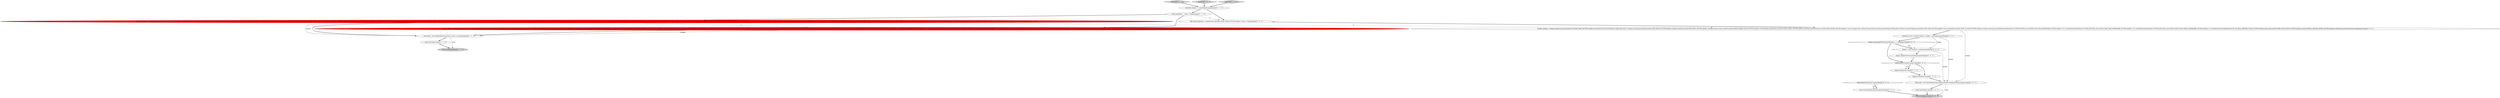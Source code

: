digraph {
16 [style = filled, label = "Collection<Class<? extends Plugin>> plugins = getPlugins()@@@6@@@['0', '0', '1']", fillcolor = white, shape = ellipse image = "AAA0AAABBB3BBB"];
1 [style = filled, label = "Node node = new MockNode(settings,Arrays.asList(,,),true)@@@6@@@['1', '1', '0']", fillcolor = white, shape = ellipse image = "AAA0AAABBB1BBB"];
0 [style = filled, label = "final Path tempDir = createTempDir()@@@3@@@['1', '1', '1']", fillcolor = white, shape = ellipse image = "AAA0AAABBB1BBB"];
4 [style = filled, label = "String nodeName = \"node_s_0\"@@@4@@@['1', '1', '0']", fillcolor = white, shape = ellipse image = "AAA0AAABBB1BBB"];
22 [style = filled, label = "plugins.contains(getTestTransportPlugin()) == false@@@7@@@['0', '0', '1']", fillcolor = white, shape = diamond image = "AAA0AAABBB3BBB"];
14 [style = filled, label = "NodeValidationException e@@@19@@@['0', '0', '1']", fillcolor = white, shape = diamond image = "AAA0AAABBB3BBB"];
17 [style = filled, label = "node.start()@@@17@@@['0', '0', '1']", fillcolor = white, shape = ellipse image = "AAA0AAABBB3BBB"];
2 [style = filled, label = "return node@@@8@@@['1', '1', '0']", fillcolor = lightgray, shape = ellipse image = "AAA0AAABBB1BBB"];
18 [style = filled, label = "plugins = new ArrayList<>(plugins)@@@8@@@['0', '0', '1']", fillcolor = white, shape = ellipse image = "AAA0AAABBB3BBB"];
5 [style = filled, label = "node.start()@@@7@@@['1', '1', '0']", fillcolor = white, shape = ellipse image = "AAA0AAABBB1BBB"];
10 [style = filled, label = "plugins.add()@@@14@@@['0', '0', '1']", fillcolor = white, shape = ellipse image = "AAA0AAABBB3BBB"];
9 [style = filled, label = "return node@@@22@@@['0', '0', '1']", fillcolor = lightgray, shape = ellipse image = "AAA0AAABBB3BBB"];
13 [style = filled, label = "final String nodeName = nodeSettings().get(Node.NODE_NAME_SETTING.getKey(),\"node_s_0\")@@@4@@@['0', '0', '1']", fillcolor = white, shape = ellipse image = "AAA0AAABBB3BBB"];
19 [style = filled, label = "plugins.add(getTestTransportPlugin())@@@9@@@['0', '0', '1']", fillcolor = white, shape = ellipse image = "AAA0AAABBB3BBB"];
23 [style = filled, label = "Settings settings = Settings.builder().put(ClusterName.CLUSTER_NAME_SETTING.getKey(),InternalTestCluster.clusterName(\"single-node-cluster\",random().nextLong())).put(Environment.PATH_HOME_SETTING.getKey(),tempDir).put(Environment.PATH_REPO_SETTING.getKey(),tempDir.resolve(\"repo\")).put(Environment.PATH_SHARED_DATA_SETTING.getKey(),createTempDir().getParent()).put(Node.NODE_NAME_SETTING.getKey(),nodeName).put(EsExecutors.NODE_PROCESSORS_SETTING.getKey(),1).put(\"transport.type\",getTestTransportType()).put(TransportSettings.PORT.getKey(),ESTestCase.getPortRange()).put(Node.NODE_DATA_SETTING.getKey(),true).put(NodeEnvironment.NODE_ID_SEED_SETTING.getKey(),random().nextLong()).put(DiskThresholdSettings.CLUSTER_ROUTING_ALLOCATION_LOW_DISK_WATERMARK_SETTING.getKey(),\"1b\").put(DiskThresholdSettings.CLUSTER_ROUTING_ALLOCATION_HIGH_DISK_WATERMARK_SETTING.getKey(),\"1b\").put(DiskThresholdSettings.CLUSTER_ROUTING_ALLOCATION_DISK_FLOOD_STAGE_WATERMARK_SETTING.getKey(),\"1b\").put(HierarchyCircuitBreakerService.USE_REAL_MEMORY_USAGE_SETTING.getKey(),false).putList(DISCOVERY_SEED_HOSTS_SETTING.getKey()).putList(INITIAL_MASTER_NODES_SETTING.getKey(),nodeName).put(nodeSettings()).build()@@@5@@@['0', '0', '1']", fillcolor = white, shape = ellipse image = "AAA0AAABBB3BBB"];
8 [style = filled, label = "startNode['0', '1', '0']", fillcolor = lightgray, shape = diamond image = "AAA0AAABBB2BBB"];
20 [style = filled, label = "throw new RuntimeException(e)@@@20@@@['0', '0', '1']", fillcolor = white, shape = ellipse image = "AAA0AAABBB3BBB"];
12 [style = filled, label = "newNode['0', '0', '1']", fillcolor = lightgray, shape = diamond image = "AAA0AAABBB3BBB"];
3 [style = filled, label = "startNode['1', '0', '0']", fillcolor = lightgray, shape = diamond image = "AAA0AAABBB1BBB"];
7 [style = filled, label = "Settings settings = Settings.builder().put(ClusterName.CLUSTER_NAME_SETTING.getKey(),InternalTestCluster.clusterName(\"single-node-cluster\",random().nextLong())).put(Environment.PATH_HOME_SETTING.getKey(),tempDir).put(Environment.PATH_REPO_SETTING.getKey(),tempDir.resolve(\"repo\")).put(Environment.PATH_SHARED_DATA_SETTING.getKey(),createTempDir().getParent()).put(Node.NODE_NAME_SETTING.getKey(),nodeName).put(EsExecutors.NODE_PROCESSORS_SETTING.getKey(),1).put(\"transport.type\",getTestTransportType()).put(Node.NODE_DATA_SETTING.getKey(),true).put(NodeEnvironment.NODE_ID_SEED_SETTING.getKey(),random().nextLong()).put(DiskThresholdSettings.CLUSTER_ROUTING_ALLOCATION_LOW_DISK_WATERMARK_SETTING.getKey(),\"1b\").put(DiskThresholdSettings.CLUSTER_ROUTING_ALLOCATION_HIGH_DISK_WATERMARK_SETTING.getKey(),\"1b\").put(DiskThresholdSettings.CLUSTER_ROUTING_ALLOCATION_DISK_FLOOD_STAGE_WATERMARK_SETTING.getKey(),\"1b\").put(HierarchyCircuitBreakerService.USE_REAL_MEMORY_USAGE_SETTING.getKey(),false).putList(DISCOVERY_SEED_HOSTS_SETTING.getKey()).putList(INITIAL_MASTER_NODES_SETTING.getKey(),nodeName).put(IndicesQueryCache.INDICES_QUERIES_CACHE_ALL_SEGMENTS_SETTING.getKey(),true).build()@@@5@@@['0', '1', '0']", fillcolor = red, shape = ellipse image = "AAA1AAABBB2BBB"];
11 [style = filled, label = "addMockHttpTransport()@@@11@@@['0', '0', '1']", fillcolor = white, shape = diamond image = "AAA0AAABBB3BBB"];
15 [style = filled, label = "plugins.add()@@@12@@@['0', '0', '1']", fillcolor = white, shape = ellipse image = "AAA0AAABBB3BBB"];
21 [style = filled, label = "Node node = new MockNode(settings,plugins,forbidPrivateIndexSettings())@@@15@@@['0', '0', '1']", fillcolor = white, shape = ellipse image = "AAA0AAABBB3BBB"];
6 [style = filled, label = "Settings settings = Settings.builder().put(ClusterName.CLUSTER_NAME_SETTING.getKey(),InternalTestCluster.clusterName(\"single-node-cluster\",random().nextLong())).put(Environment.PATH_HOME_SETTING.getKey(),tempDir).put(Environment.PATH_REPO_SETTING.getKey(),tempDir.resolve(\"repo\")).put(Environment.PATH_SHARED_DATA_SETTING.getKey(),createTempDir().getParent()).put(Node.NODE_NAME_SETTING.getKey(),nodeName).put(ScriptService.SCRIPT_GENERAL_MAX_COMPILATIONS_RATE_SETTING.getKey(),\"1000/1m\").put(EsExecutors.NODE_PROCESSORS_SETTING.getKey(),1).put(\"transport.type\",getTestTransportType()).put(Node.NODE_DATA_SETTING.getKey(),true).put(NodeEnvironment.NODE_ID_SEED_SETTING.getKey(),random().nextLong()).put(DiskThresholdSettings.CLUSTER_ROUTING_ALLOCATION_LOW_DISK_WATERMARK_SETTING.getKey(),\"1b\").put(DiskThresholdSettings.CLUSTER_ROUTING_ALLOCATION_HIGH_DISK_WATERMARK_SETTING.getKey(),\"1b\").put(DiskThresholdSettings.CLUSTER_ROUTING_ALLOCATION_DISK_FLOOD_STAGE_WATERMARK_SETTING.getKey(),\"1b\").put(HierarchyCircuitBreakerService.USE_REAL_MEMORY_USAGE_SETTING.getKey(),false).putList(DISCOVERY_SEED_HOSTS_SETTING.getKey()).putList(INITIAL_MASTER_NODES_SETTING.getKey(),nodeName).put(IndicesQueryCache.INDICES_QUERIES_CACHE_ALL_SEGMENTS_SETTING.getKey(),true).build()@@@5@@@['1', '0', '0']", fillcolor = red, shape = ellipse image = "AAA1AAABBB1BBB"];
1->5 [style = bold, label=""];
23->16 [style = bold, label=""];
15->10 [style = bold, label=""];
7->1 [style = bold, label=""];
22->19 [style = dotted, label="true"];
22->18 [style = dotted, label="true"];
0->13 [style = bold, label=""];
20->9 [style = bold, label=""];
4->6 [style = bold, label=""];
6->7 [style = dashed, label="0"];
1->2 [style = solid, label="node"];
17->9 [style = bold, label=""];
18->19 [style = bold, label=""];
19->11 [style = bold, label=""];
10->21 [style = bold, label=""];
23->21 [style = solid, label="settings"];
16->22 [style = bold, label=""];
12->0 [style = bold, label=""];
21->9 [style = solid, label="node"];
16->18 [style = solid, label="plugins"];
6->1 [style = solid, label="settings"];
4->7 [style = bold, label=""];
11->15 [style = bold, label=""];
3->0 [style = bold, label=""];
16->21 [style = solid, label="plugins"];
18->21 [style = solid, label="plugins"];
8->0 [style = bold, label=""];
14->20 [style = dotted, label="true"];
6->1 [style = bold, label=""];
5->2 [style = bold, label=""];
7->1 [style = solid, label="settings"];
22->18 [style = bold, label=""];
0->4 [style = bold, label=""];
11->10 [style = bold, label=""];
13->23 [style = bold, label=""];
4->13 [style = dashed, label="0"];
11->15 [style = dotted, label="true"];
21->17 [style = bold, label=""];
22->11 [style = bold, label=""];
6->23 [style = dashed, label="0"];
14->20 [style = bold, label=""];
}
